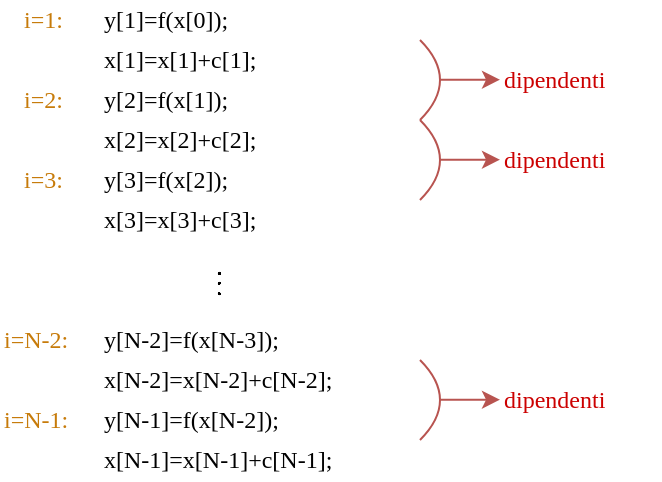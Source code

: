 <mxfile version="24.7.17">
  <diagram name="Pagina-1" id="GSIhA04rdvWKMXFCDOww">
    <mxGraphModel dx="693" dy="401" grid="1" gridSize="10" guides="1" tooltips="1" connect="1" arrows="1" fold="1" page="1" pageScale="1" pageWidth="827" pageHeight="1169" math="1" shadow="0">
      <root>
        <mxCell id="0" />
        <mxCell id="1" parent="0" />
        <mxCell id="_BFA4rqDgqEQYYb1ZiGv-1" value="y[1]=f(x[0]);" style="text;html=1;align=left;verticalAlign=middle;whiteSpace=wrap;rounded=0;fontFamily=Lucida Console;" vertex="1" parent="1">
          <mxGeometry x="320" y="240" width="120" height="20" as="geometry" />
        </mxCell>
        <mxCell id="_BFA4rqDgqEQYYb1ZiGv-2" value="x[1]=x[1]+c[1];" style="text;html=1;align=left;verticalAlign=middle;whiteSpace=wrap;rounded=0;fontFamily=Lucida Console;" vertex="1" parent="1">
          <mxGeometry x="320" y="260" width="120" height="20" as="geometry" />
        </mxCell>
        <mxCell id="_BFA4rqDgqEQYYb1ZiGv-3" value="i=1:" style="text;html=1;align=left;verticalAlign=middle;whiteSpace=wrap;rounded=0;fontFamily=Lucida Console;fontColor=#C77B0A;" vertex="1" parent="1">
          <mxGeometry x="280" y="240" width="40" height="20" as="geometry" />
        </mxCell>
        <mxCell id="_BFA4rqDgqEQYYb1ZiGv-4" value="y[2]=f(x[1]);" style="text;html=1;align=left;verticalAlign=middle;whiteSpace=wrap;rounded=0;fontFamily=Lucida Console;" vertex="1" parent="1">
          <mxGeometry x="320" y="280" width="120" height="20" as="geometry" />
        </mxCell>
        <mxCell id="_BFA4rqDgqEQYYb1ZiGv-5" value="x[2]=x[2]+c[2];" style="text;html=1;align=left;verticalAlign=middle;whiteSpace=wrap;rounded=0;fontFamily=Lucida Console;" vertex="1" parent="1">
          <mxGeometry x="320" y="300" width="120" height="20" as="geometry" />
        </mxCell>
        <mxCell id="_BFA4rqDgqEQYYb1ZiGv-6" value="i=2:" style="text;html=1;align=left;verticalAlign=middle;whiteSpace=wrap;rounded=0;fontFamily=Lucida Console;fontColor=#C77B0A;" vertex="1" parent="1">
          <mxGeometry x="280" y="280" width="40" height="20" as="geometry" />
        </mxCell>
        <mxCell id="_BFA4rqDgqEQYYb1ZiGv-7" value="y[3]=f(x[2]);" style="text;html=1;align=left;verticalAlign=middle;whiteSpace=wrap;rounded=0;fontFamily=Lucida Console;" vertex="1" parent="1">
          <mxGeometry x="320" y="320" width="120" height="20" as="geometry" />
        </mxCell>
        <mxCell id="_BFA4rqDgqEQYYb1ZiGv-8" value="x[3]=x[3]+c[3];" style="text;html=1;align=left;verticalAlign=middle;whiteSpace=wrap;rounded=0;fontFamily=Lucida Console;" vertex="1" parent="1">
          <mxGeometry x="320" y="340" width="120" height="20" as="geometry" />
        </mxCell>
        <mxCell id="_BFA4rqDgqEQYYb1ZiGv-9" value="i=3:" style="text;html=1;align=left;verticalAlign=middle;whiteSpace=wrap;rounded=0;fontFamily=Lucida Console;fontColor=#C77B0A;" vertex="1" parent="1">
          <mxGeometry x="280" y="320" width="40" height="20" as="geometry" />
        </mxCell>
        <mxCell id="_BFA4rqDgqEQYYb1ZiGv-11" value="\(\vdots\)" style="text;html=1;align=center;verticalAlign=middle;whiteSpace=wrap;rounded=0;fontFamily=Lucida Console;" vertex="1" parent="1">
          <mxGeometry x="320" y="360" width="120" height="40" as="geometry" />
        </mxCell>
        <mxCell id="_BFA4rqDgqEQYYb1ZiGv-12" value="y[N-2]=f(x[N-3]);" style="text;html=1;align=left;verticalAlign=middle;whiteSpace=wrap;rounded=0;fontFamily=Lucida Console;" vertex="1" parent="1">
          <mxGeometry x="320" y="400" width="150" height="20" as="geometry" />
        </mxCell>
        <mxCell id="_BFA4rqDgqEQYYb1ZiGv-13" value="x[N-2]=x[N-2]+c[N-2];" style="text;html=1;align=left;verticalAlign=middle;whiteSpace=wrap;rounded=0;fontFamily=Lucida Console;" vertex="1" parent="1">
          <mxGeometry x="320" y="420" width="170" height="20" as="geometry" />
        </mxCell>
        <mxCell id="_BFA4rqDgqEQYYb1ZiGv-14" value="i=N-2:" style="text;html=1;align=left;verticalAlign=middle;whiteSpace=wrap;rounded=0;fontFamily=Lucida Console;fontColor=#C77B0A;" vertex="1" parent="1">
          <mxGeometry x="270" y="400" width="50" height="20" as="geometry" />
        </mxCell>
        <mxCell id="_BFA4rqDgqEQYYb1ZiGv-15" value="" style="endArrow=none;html=1;rounded=0;curved=1;fillColor=#f8cecc;strokeColor=#b85450;" edge="1" parent="1">
          <mxGeometry width="50" height="50" relative="1" as="geometry">
            <mxPoint x="490" y="280" as="sourcePoint" />
            <mxPoint x="480" y="260" as="targetPoint" />
            <Array as="points">
              <mxPoint x="490" y="270" />
            </Array>
          </mxGeometry>
        </mxCell>
        <mxCell id="_BFA4rqDgqEQYYb1ZiGv-16" value="" style="endArrow=none;html=1;rounded=0;curved=1;fillColor=#f8cecc;strokeColor=#b85450;" edge="1" parent="1">
          <mxGeometry width="50" height="50" relative="1" as="geometry">
            <mxPoint x="480" y="300" as="sourcePoint" />
            <mxPoint x="490" y="280" as="targetPoint" />
            <Array as="points">
              <mxPoint x="490" y="290" />
            </Array>
          </mxGeometry>
        </mxCell>
        <mxCell id="_BFA4rqDgqEQYYb1ZiGv-17" value="" style="endArrow=classic;html=1;rounded=0;fillColor=#f8cecc;strokeColor=#b85450;" edge="1" parent="1">
          <mxGeometry width="50" height="50" relative="1" as="geometry">
            <mxPoint x="490" y="279.84" as="sourcePoint" />
            <mxPoint x="520" y="279.84" as="targetPoint" />
          </mxGeometry>
        </mxCell>
        <mxCell id="_BFA4rqDgqEQYYb1ZiGv-18" value="dipendenti" style="text;html=1;align=left;verticalAlign=middle;whiteSpace=wrap;rounded=0;fontFamily=Georgia;fontColor=#CC0000;" vertex="1" parent="1">
          <mxGeometry x="520" y="270" width="80" height="20" as="geometry" />
        </mxCell>
        <mxCell id="_BFA4rqDgqEQYYb1ZiGv-19" value="" style="endArrow=none;html=1;rounded=0;curved=1;fillColor=#f8cecc;strokeColor=#b85450;" edge="1" parent="1">
          <mxGeometry width="50" height="50" relative="1" as="geometry">
            <mxPoint x="490" y="320" as="sourcePoint" />
            <mxPoint x="480" y="300" as="targetPoint" />
            <Array as="points">
              <mxPoint x="490" y="310" />
            </Array>
          </mxGeometry>
        </mxCell>
        <mxCell id="_BFA4rqDgqEQYYb1ZiGv-20" value="" style="endArrow=none;html=1;rounded=0;curved=1;fillColor=#f8cecc;strokeColor=#b85450;" edge="1" parent="1">
          <mxGeometry width="50" height="50" relative="1" as="geometry">
            <mxPoint x="480" y="340" as="sourcePoint" />
            <mxPoint x="490" y="320" as="targetPoint" />
            <Array as="points">
              <mxPoint x="490" y="330" />
            </Array>
          </mxGeometry>
        </mxCell>
        <mxCell id="_BFA4rqDgqEQYYb1ZiGv-21" value="" style="endArrow=classic;html=1;rounded=0;fillColor=#f8cecc;strokeColor=#b85450;" edge="1" parent="1">
          <mxGeometry width="50" height="50" relative="1" as="geometry">
            <mxPoint x="490" y="319.84" as="sourcePoint" />
            <mxPoint x="520" y="319.84" as="targetPoint" />
          </mxGeometry>
        </mxCell>
        <mxCell id="_BFA4rqDgqEQYYb1ZiGv-22" value="dipendenti" style="text;html=1;align=left;verticalAlign=middle;whiteSpace=wrap;rounded=0;fontFamily=Georgia;fontColor=#CC0000;" vertex="1" parent="1">
          <mxGeometry x="520" y="310" width="80" height="20" as="geometry" />
        </mxCell>
        <mxCell id="_BFA4rqDgqEQYYb1ZiGv-23" value="y[N-1]=f(x[N-2]);" style="text;html=1;align=left;verticalAlign=middle;whiteSpace=wrap;rounded=0;fontFamily=Lucida Console;" vertex="1" parent="1">
          <mxGeometry x="320" y="440" width="150" height="20" as="geometry" />
        </mxCell>
        <mxCell id="_BFA4rqDgqEQYYb1ZiGv-24" value="x[N-1]=x[N-1]+c[N-1];" style="text;html=1;align=left;verticalAlign=middle;whiteSpace=wrap;rounded=0;fontFamily=Lucida Console;" vertex="1" parent="1">
          <mxGeometry x="320" y="460" width="170" height="20" as="geometry" />
        </mxCell>
        <mxCell id="_BFA4rqDgqEQYYb1ZiGv-25" value="i=N-1:" style="text;html=1;align=left;verticalAlign=middle;whiteSpace=wrap;rounded=0;fontFamily=Lucida Console;fontColor=#C77B0A;" vertex="1" parent="1">
          <mxGeometry x="270" y="440" width="50" height="20" as="geometry" />
        </mxCell>
        <mxCell id="_BFA4rqDgqEQYYb1ZiGv-26" value="" style="endArrow=none;html=1;rounded=0;curved=1;fillColor=#f8cecc;strokeColor=#b85450;" edge="1" parent="1">
          <mxGeometry width="50" height="50" relative="1" as="geometry">
            <mxPoint x="490" y="440" as="sourcePoint" />
            <mxPoint x="480" y="420" as="targetPoint" />
            <Array as="points">
              <mxPoint x="490" y="430" />
            </Array>
          </mxGeometry>
        </mxCell>
        <mxCell id="_BFA4rqDgqEQYYb1ZiGv-27" value="" style="endArrow=none;html=1;rounded=0;curved=1;fillColor=#f8cecc;strokeColor=#b85450;" edge="1" parent="1">
          <mxGeometry width="50" height="50" relative="1" as="geometry">
            <mxPoint x="480" y="460" as="sourcePoint" />
            <mxPoint x="490" y="440" as="targetPoint" />
            <Array as="points">
              <mxPoint x="490" y="450" />
            </Array>
          </mxGeometry>
        </mxCell>
        <mxCell id="_BFA4rqDgqEQYYb1ZiGv-28" value="" style="endArrow=classic;html=1;rounded=0;fillColor=#f8cecc;strokeColor=#b85450;" edge="1" parent="1">
          <mxGeometry width="50" height="50" relative="1" as="geometry">
            <mxPoint x="490" y="439.84" as="sourcePoint" />
            <mxPoint x="520" y="439.84" as="targetPoint" />
          </mxGeometry>
        </mxCell>
        <mxCell id="_BFA4rqDgqEQYYb1ZiGv-29" value="dipendenti" style="text;html=1;align=left;verticalAlign=middle;whiteSpace=wrap;rounded=0;fontFamily=Georgia;fontColor=#CC0000;" vertex="1" parent="1">
          <mxGeometry x="520" y="430" width="80" height="20" as="geometry" />
        </mxCell>
      </root>
    </mxGraphModel>
  </diagram>
</mxfile>
